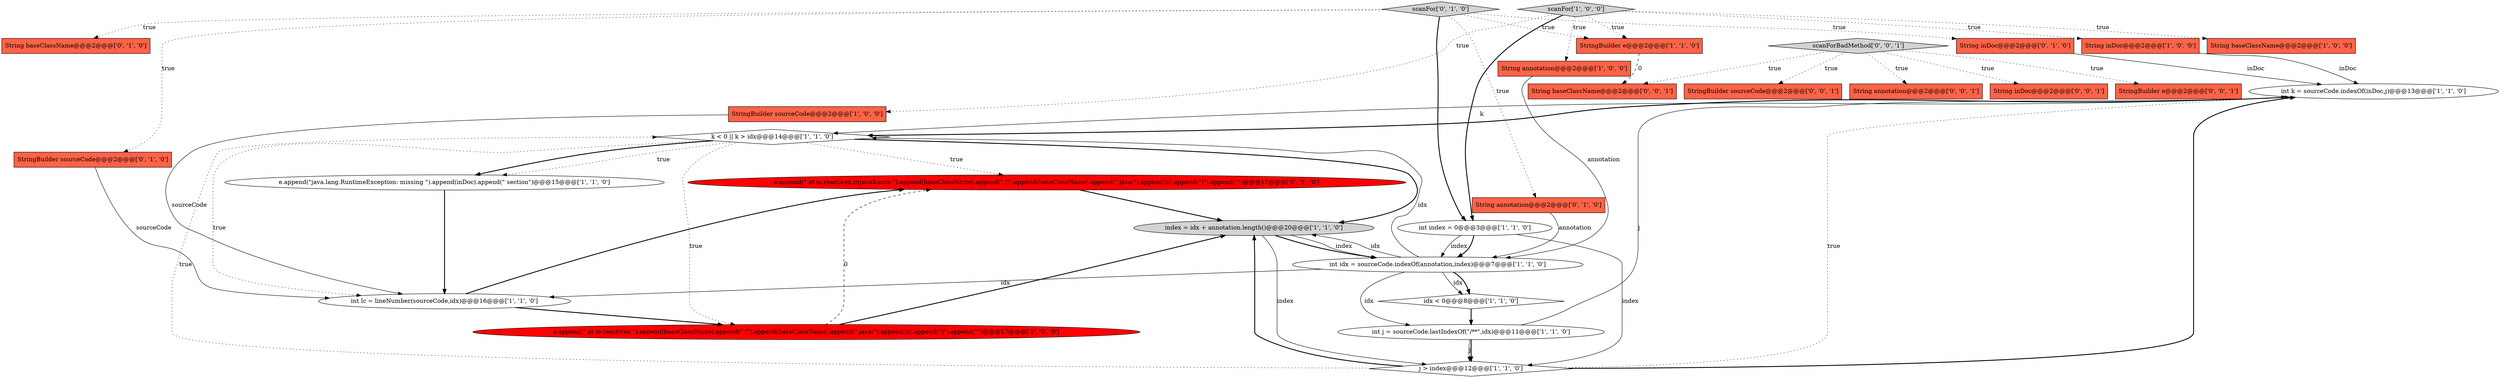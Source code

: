 digraph {
27 [style = filled, label = "String annotation@@@2@@@['0', '0', '1']", fillcolor = tomato, shape = box image = "AAA0AAABBB3BBB"];
1 [style = filled, label = "int j = sourceCode.lastIndexOf(\"/**\",idx)@@@11@@@['1', '1', '0']", fillcolor = white, shape = ellipse image = "AAA0AAABBB1BBB"];
24 [style = filled, label = "scanForBadMethod['0', '0', '1']", fillcolor = lightgray, shape = diamond image = "AAA0AAABBB3BBB"];
18 [style = filled, label = "scanFor['0', '1', '0']", fillcolor = lightgray, shape = diamond image = "AAA0AAABBB2BBB"];
22 [style = filled, label = "e.append(\" at io.reactivex.rxjava3.core.\").append(baseClassName).append(\" (\").append(baseClassName).append(\".java:\").append(lc).append(\")\").append(\"\")@@@17@@@['0', '1', '0']", fillcolor = red, shape = ellipse image = "AAA1AAABBB2BBB"];
5 [style = filled, label = "int lc = lineNumber(sourceCode,idx)@@@16@@@['1', '1', '0']", fillcolor = white, shape = ellipse image = "AAA0AAABBB1BBB"];
12 [style = filled, label = "e.append(\"java.lang.RuntimeException: missing \").append(inDoc).append(\" section\")@@@15@@@['1', '1', '0']", fillcolor = white, shape = ellipse image = "AAA0AAABBB1BBB"];
13 [style = filled, label = "StringBuilder e@@@2@@@['1', '1', '0']", fillcolor = tomato, shape = box image = "AAA0AAABBB1BBB"];
28 [style = filled, label = "String baseClassName@@@2@@@['0', '0', '1']", fillcolor = tomato, shape = box image = "AAA0AAABBB3BBB"];
19 [style = filled, label = "String inDoc@@@2@@@['0', '1', '0']", fillcolor = tomato, shape = box image = "AAA0AAABBB2BBB"];
26 [style = filled, label = "String inDoc@@@2@@@['0', '0', '1']", fillcolor = tomato, shape = box image = "AAA0AAABBB3BBB"];
14 [style = filled, label = "int index = 0@@@3@@@['1', '1', '0']", fillcolor = white, shape = ellipse image = "AAA0AAABBB1BBB"];
16 [style = filled, label = "index = idx + annotation.length()@@@20@@@['1', '1', '0']", fillcolor = lightgray, shape = ellipse image = "AAA0AAABBB1BBB"];
2 [style = filled, label = "scanFor['1', '0', '0']", fillcolor = lightgray, shape = diamond image = "AAA0AAABBB1BBB"];
8 [style = filled, label = "idx < 0@@@8@@@['1', '1', '0']", fillcolor = white, shape = diamond image = "AAA0AAABBB1BBB"];
15 [style = filled, label = "int k = sourceCode.indexOf(inDoc,j)@@@13@@@['1', '1', '0']", fillcolor = white, shape = ellipse image = "AAA0AAABBB1BBB"];
3 [style = filled, label = "String inDoc@@@2@@@['1', '0', '0']", fillcolor = tomato, shape = box image = "AAA0AAABBB1BBB"];
17 [style = filled, label = "String annotation@@@2@@@['0', '1', '0']", fillcolor = tomato, shape = box image = "AAA0AAABBB2BBB"];
0 [style = filled, label = "e.append(\" at io.reactivex.\").append(baseClassName).append(\" (\").append(baseClassName).append(\".java:\").append(lc).append(\")\").append(\"\")@@@17@@@['1', '0', '0']", fillcolor = red, shape = ellipse image = "AAA1AAABBB1BBB"];
25 [style = filled, label = "StringBuilder e@@@2@@@['0', '0', '1']", fillcolor = tomato, shape = box image = "AAA0AAABBB3BBB"];
10 [style = filled, label = "int idx = sourceCode.indexOf(annotation,index)@@@7@@@['1', '1', '0']", fillcolor = white, shape = ellipse image = "AAA0AAABBB1BBB"];
23 [style = filled, label = "StringBuilder sourceCode@@@2@@@['0', '0', '1']", fillcolor = tomato, shape = box image = "AAA0AAABBB3BBB"];
4 [style = filled, label = "String baseClassName@@@2@@@['1', '0', '0']", fillcolor = tomato, shape = box image = "AAA0AAABBB1BBB"];
7 [style = filled, label = "k < 0 || k > idx@@@14@@@['1', '1', '0']", fillcolor = white, shape = diamond image = "AAA0AAABBB1BBB"];
6 [style = filled, label = "j > index@@@12@@@['1', '1', '0']", fillcolor = white, shape = diamond image = "AAA0AAABBB1BBB"];
11 [style = filled, label = "String annotation@@@2@@@['1', '0', '0']", fillcolor = tomato, shape = box image = "AAA0AAABBB1BBB"];
20 [style = filled, label = "String baseClassName@@@2@@@['0', '1', '0']", fillcolor = tomato, shape = box image = "AAA0AAABBB2BBB"];
21 [style = filled, label = "StringBuilder sourceCode@@@2@@@['0', '1', '0']", fillcolor = tomato, shape = box image = "AAA0AAABBB2BBB"];
9 [style = filled, label = "StringBuilder sourceCode@@@2@@@['1', '0', '0']", fillcolor = tomato, shape = box image = "AAA0AAABBB1BBB"];
14->10 [style = solid, label="index"];
2->3 [style = dotted, label="true"];
0->16 [style = bold, label=""];
16->6 [style = solid, label="index"];
15->7 [style = bold, label=""];
12->5 [style = bold, label=""];
24->25 [style = dotted, label="true"];
10->16 [style = solid, label="idx"];
7->12 [style = bold, label=""];
17->10 [style = solid, label="annotation"];
10->8 [style = solid, label="idx"];
16->10 [style = bold, label=""];
22->16 [style = bold, label=""];
21->5 [style = solid, label="sourceCode"];
18->21 [style = dotted, label="true"];
18->19 [style = dotted, label="true"];
14->10 [style = bold, label=""];
10->5 [style = solid, label="idx"];
3->15 [style = solid, label="inDoc"];
18->20 [style = dotted, label="true"];
24->27 [style = dotted, label="true"];
7->0 [style = dotted, label="true"];
24->28 [style = dotted, label="true"];
11->10 [style = solid, label="annotation"];
0->22 [style = dashed, label="0"];
19->15 [style = solid, label="inDoc"];
6->15 [style = bold, label=""];
7->12 [style = dotted, label="true"];
9->5 [style = solid, label="sourceCode"];
7->5 [style = dotted, label="true"];
14->6 [style = solid, label="index"];
2->11 [style = dotted, label="true"];
1->6 [style = solid, label="j"];
15->7 [style = solid, label="k"];
8->1 [style = bold, label=""];
13->28 [style = dashed, label="0"];
1->6 [style = bold, label=""];
10->7 [style = solid, label="idx"];
2->9 [style = dotted, label="true"];
24->23 [style = dotted, label="true"];
10->8 [style = bold, label=""];
16->10 [style = solid, label="index"];
5->0 [style = bold, label=""];
24->26 [style = dotted, label="true"];
6->16 [style = bold, label=""];
2->14 [style = bold, label=""];
7->16 [style = bold, label=""];
2->4 [style = dotted, label="true"];
6->7 [style = dotted, label="true"];
1->15 [style = solid, label="j"];
10->1 [style = solid, label="idx"];
18->17 [style = dotted, label="true"];
7->22 [style = dotted, label="true"];
5->22 [style = bold, label=""];
18->14 [style = bold, label=""];
2->13 [style = dotted, label="true"];
18->13 [style = dotted, label="true"];
6->15 [style = dotted, label="true"];
}
